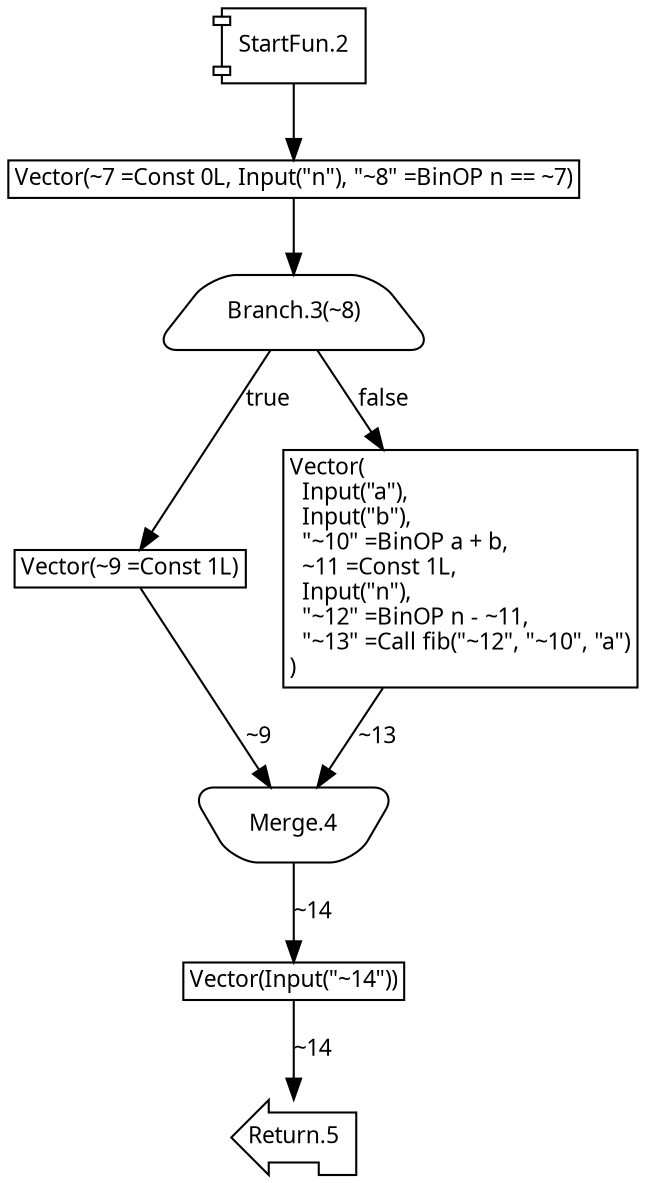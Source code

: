 digraph Program_ {
graph [fontname = "Monaco", fontsize = 12, ranksep = 0.5];
node [shape = box, fontname = "Monaco", fontsize = 11; colorscheme = pastel19];
edge [fontname = "Monaco", fontsize = 11; colorscheme = pastel19];
Jump2[label = "StartFun.2"; shape = component];
Jump2 -> Block1;
Jump3[
  label = "Branch.3(~8)";
  shape = trapezium; style = rounded;
];
Block1 -> Jump3;
Jump3 -> Block2 [label=true];
Jump3 -> Block3 [label=false];
Jump4[label = "Merge.4"; shape = invtrapezium; style = rounded];
Block2 -> Jump4 [label="~9"];Block3 -> Jump4 [label="~13"];
Jump4 -> Block4 [label="~14"];
Jump5[label = "Return.5"; shape = lpromoter];
Block4 -> Jump5 [label="~14"];
Block1 [shape = plain; label = <
<table border="0" cellborder="1" cellspacing="0">
  <tr><td align="left" balign="left" valign="top">Vector(~7 =Const 0L, Input(&quot;n&quot;), &quot;~8&quot; =BinOP n == ~7)</td></tr>
</table>
>];Block2 [shape = plain; label = <
<table border="0" cellborder="1" cellspacing="0">
  <tr><td align="left" balign="left" valign="top">Vector(~9 =Const 1L)</td></tr>
</table>
>];Block3 [shape = plain; label = <
<table border="0" cellborder="1" cellspacing="0">
  <tr><td align="left" balign="left" valign="top">Vector(<br />  Input(&quot;a&quot;),<br />  Input(&quot;b&quot;),<br />  &quot;~10&quot; =BinOP a + b,<br />  ~11 =Const 1L,<br />  Input(&quot;n&quot;),<br />  &quot;~12&quot; =BinOP n - ~11,<br />  &quot;~13&quot; =Call fib(&quot;~12&quot;, &quot;~10&quot;, &quot;a&quot;)<br />)</td></tr>
</table>
>];Block4 [shape = plain; label = <
<table border="0" cellborder="1" cellspacing="0">
  <tr><td align="left" balign="left" valign="top">Vector(Input(&quot;~14&quot;))</td></tr>
</table>
>];}
